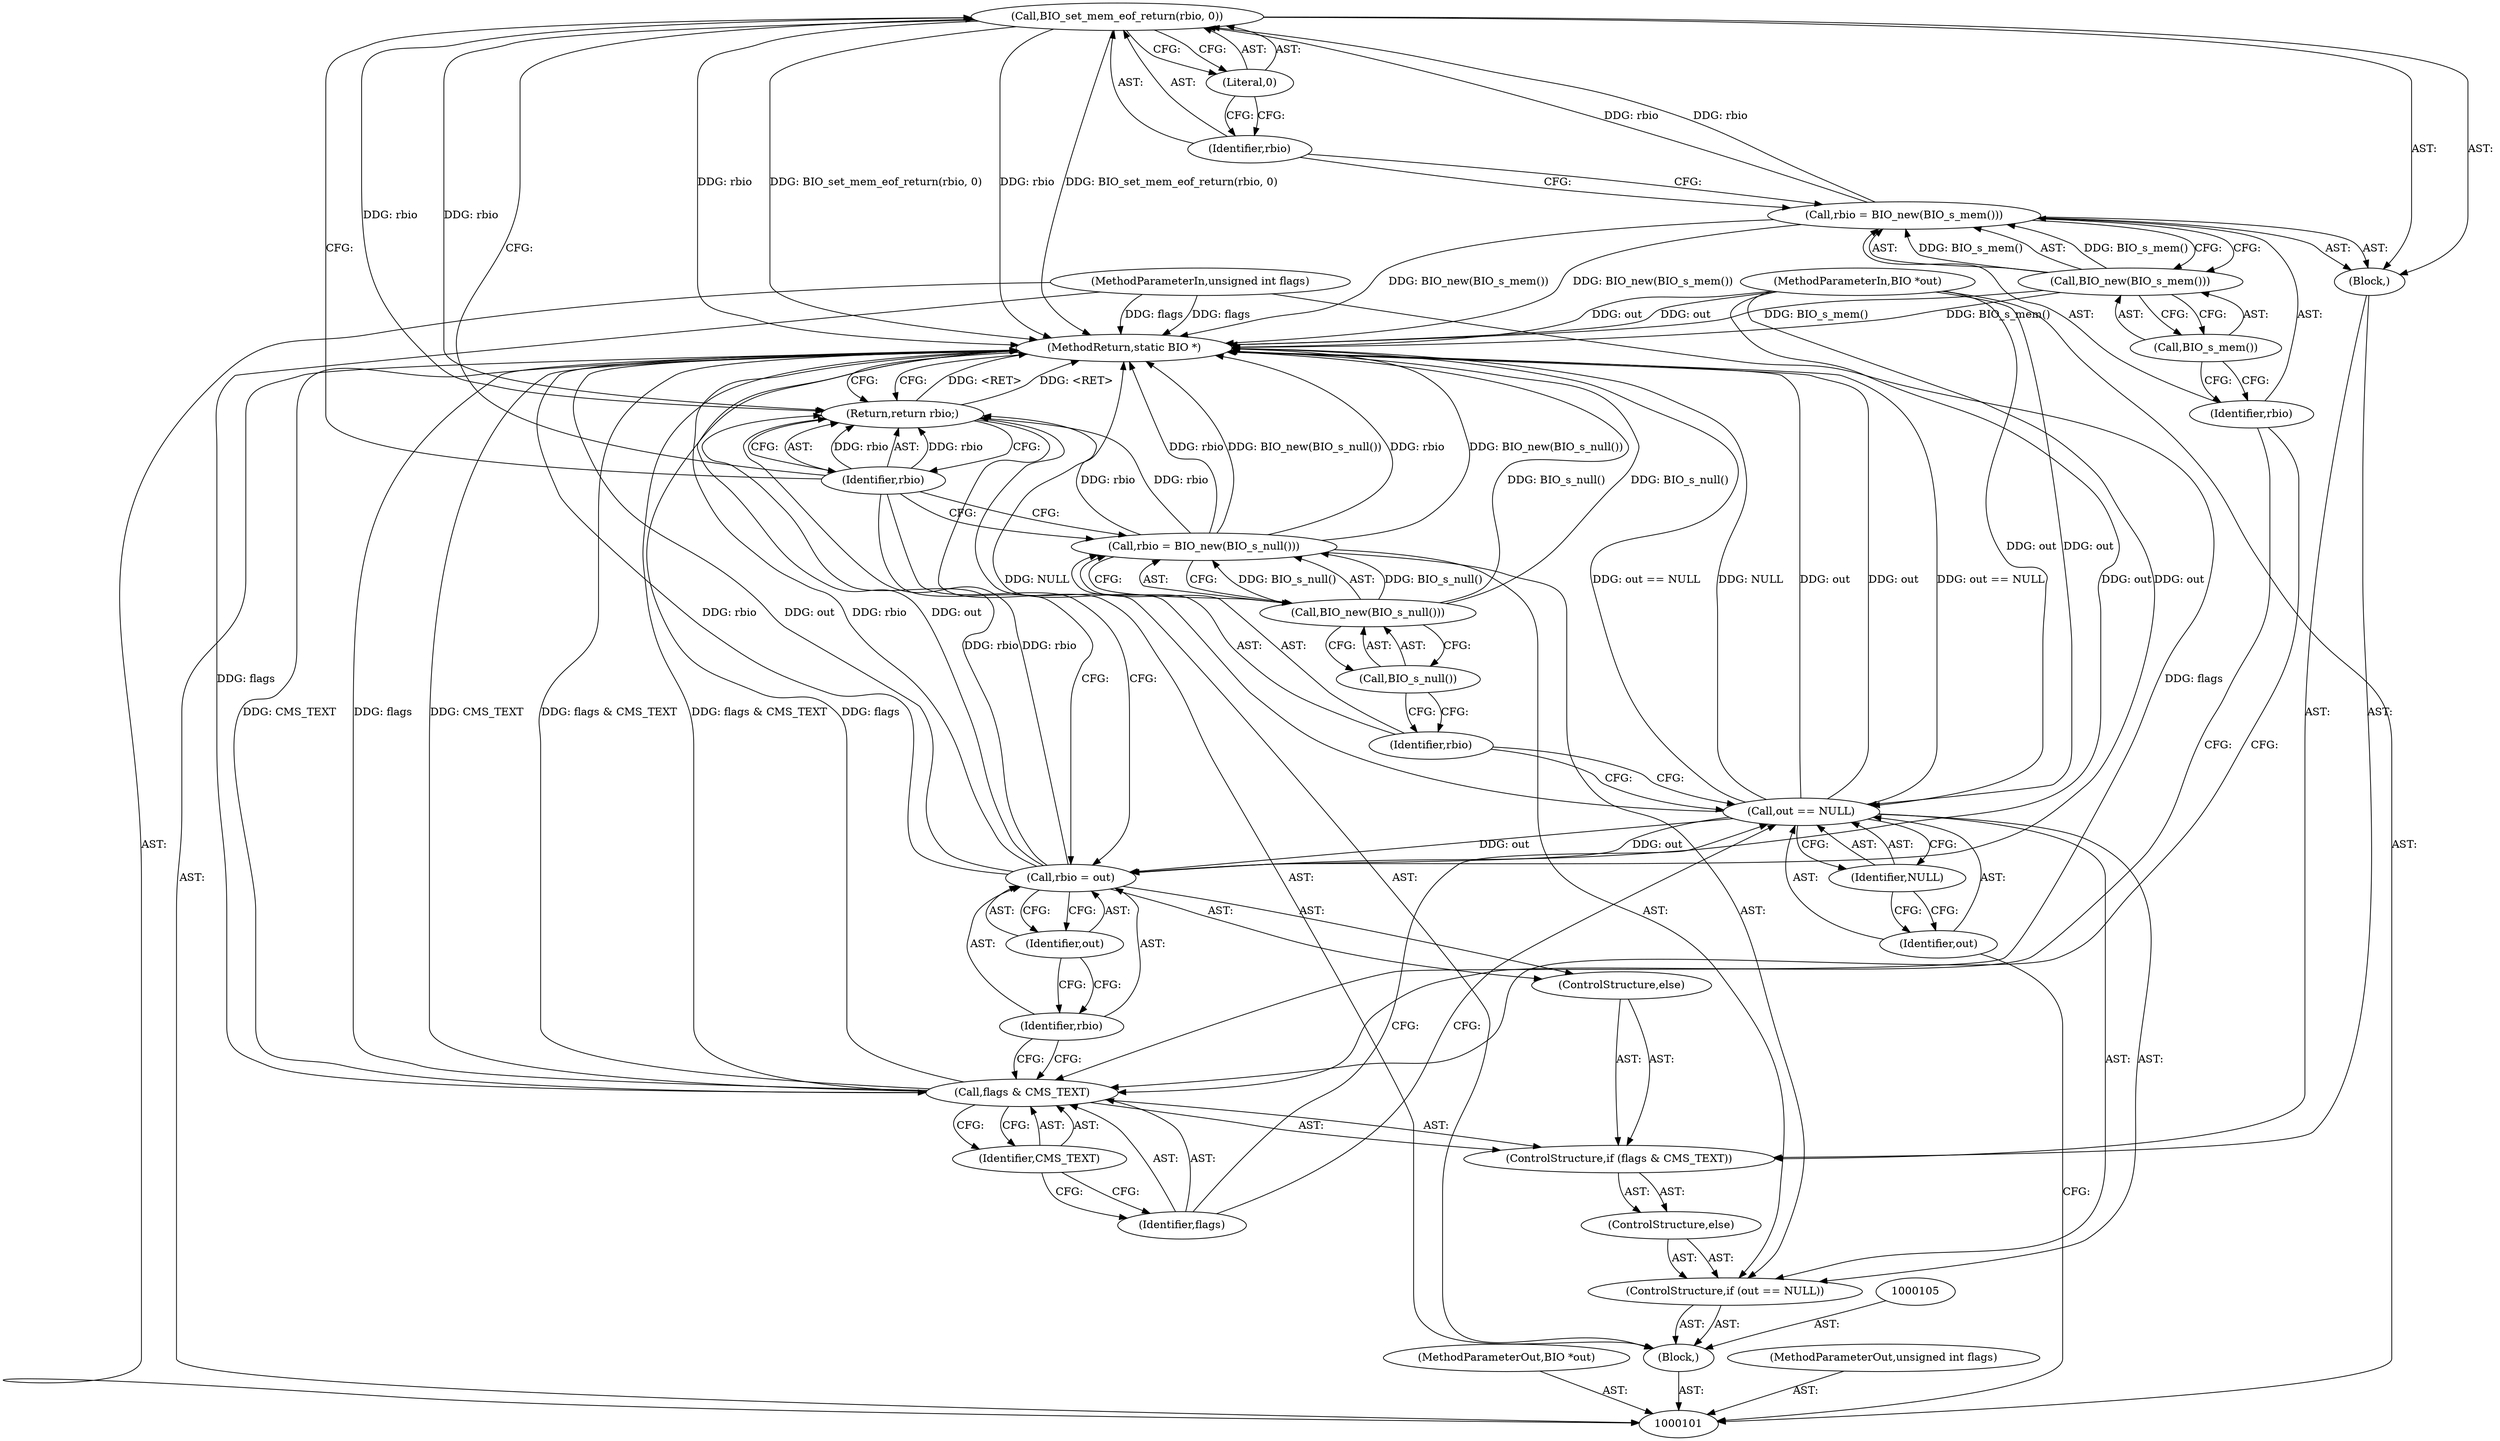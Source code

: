 digraph "0_openssl_cd30f03ac5bf2962f44bd02ae8d88245dff2f12c_0" {
"1000124" [label="(Call,BIO_set_mem_eof_return(rbio, 0))"];
"1000125" [label="(Identifier,rbio)"];
"1000126" [label="(Literal,0)"];
"1000127" [label="(ControlStructure,else)"];
"1000128" [label="(Call,rbio = out)"];
"1000129" [label="(Identifier,rbio)"];
"1000130" [label="(Identifier,out)"];
"1000131" [label="(Return,return rbio;)"];
"1000132" [label="(Identifier,rbio)"];
"1000133" [label="(MethodReturn,static BIO *)"];
"1000102" [label="(MethodParameterIn,BIO *out)"];
"1000331" [label="(MethodParameterOut,BIO *out)"];
"1000103" [label="(MethodParameterIn,unsigned int flags)"];
"1000332" [label="(MethodParameterOut,unsigned int flags)"];
"1000104" [label="(Block,)"];
"1000109" [label="(Identifier,NULL)"];
"1000106" [label="(ControlStructure,if (out == NULL))"];
"1000107" [label="(Call,out == NULL)"];
"1000108" [label="(Identifier,out)"];
"1000113" [label="(Call,BIO_s_null())"];
"1000110" [label="(Call,rbio = BIO_new(BIO_s_null()))"];
"1000111" [label="(Identifier,rbio)"];
"1000112" [label="(Call,BIO_new(BIO_s_null()))"];
"1000116" [label="(Call,flags & CMS_TEXT)"];
"1000117" [label="(Identifier,flags)"];
"1000118" [label="(Identifier,CMS_TEXT)"];
"1000114" [label="(ControlStructure,else)"];
"1000115" [label="(ControlStructure,if (flags & CMS_TEXT))"];
"1000119" [label="(Block,)"];
"1000123" [label="(Call,BIO_s_mem())"];
"1000120" [label="(Call,rbio = BIO_new(BIO_s_mem()))"];
"1000121" [label="(Identifier,rbio)"];
"1000122" [label="(Call,BIO_new(BIO_s_mem()))"];
"1000124" -> "1000119"  [label="AST: "];
"1000124" -> "1000126"  [label="CFG: "];
"1000125" -> "1000124"  [label="AST: "];
"1000126" -> "1000124"  [label="AST: "];
"1000132" -> "1000124"  [label="CFG: "];
"1000124" -> "1000133"  [label="DDG: rbio"];
"1000124" -> "1000133"  [label="DDG: BIO_set_mem_eof_return(rbio, 0)"];
"1000120" -> "1000124"  [label="DDG: rbio"];
"1000124" -> "1000131"  [label="DDG: rbio"];
"1000125" -> "1000124"  [label="AST: "];
"1000125" -> "1000120"  [label="CFG: "];
"1000126" -> "1000125"  [label="CFG: "];
"1000126" -> "1000124"  [label="AST: "];
"1000126" -> "1000125"  [label="CFG: "];
"1000124" -> "1000126"  [label="CFG: "];
"1000127" -> "1000115"  [label="AST: "];
"1000128" -> "1000127"  [label="AST: "];
"1000128" -> "1000127"  [label="AST: "];
"1000128" -> "1000130"  [label="CFG: "];
"1000129" -> "1000128"  [label="AST: "];
"1000130" -> "1000128"  [label="AST: "];
"1000132" -> "1000128"  [label="CFG: "];
"1000128" -> "1000133"  [label="DDG: out"];
"1000128" -> "1000133"  [label="DDG: rbio"];
"1000107" -> "1000128"  [label="DDG: out"];
"1000102" -> "1000128"  [label="DDG: out"];
"1000128" -> "1000131"  [label="DDG: rbio"];
"1000129" -> "1000128"  [label="AST: "];
"1000129" -> "1000116"  [label="CFG: "];
"1000130" -> "1000129"  [label="CFG: "];
"1000130" -> "1000128"  [label="AST: "];
"1000130" -> "1000129"  [label="CFG: "];
"1000128" -> "1000130"  [label="CFG: "];
"1000131" -> "1000104"  [label="AST: "];
"1000131" -> "1000132"  [label="CFG: "];
"1000132" -> "1000131"  [label="AST: "];
"1000133" -> "1000131"  [label="CFG: "];
"1000131" -> "1000133"  [label="DDG: <RET>"];
"1000132" -> "1000131"  [label="DDG: rbio"];
"1000124" -> "1000131"  [label="DDG: rbio"];
"1000128" -> "1000131"  [label="DDG: rbio"];
"1000110" -> "1000131"  [label="DDG: rbio"];
"1000132" -> "1000131"  [label="AST: "];
"1000132" -> "1000110"  [label="CFG: "];
"1000132" -> "1000124"  [label="CFG: "];
"1000132" -> "1000128"  [label="CFG: "];
"1000131" -> "1000132"  [label="CFG: "];
"1000132" -> "1000131"  [label="DDG: rbio"];
"1000133" -> "1000101"  [label="AST: "];
"1000133" -> "1000131"  [label="CFG: "];
"1000116" -> "1000133"  [label="DDG: flags"];
"1000116" -> "1000133"  [label="DDG: CMS_TEXT"];
"1000116" -> "1000133"  [label="DDG: flags & CMS_TEXT"];
"1000128" -> "1000133"  [label="DDG: out"];
"1000128" -> "1000133"  [label="DDG: rbio"];
"1000124" -> "1000133"  [label="DDG: rbio"];
"1000124" -> "1000133"  [label="DDG: BIO_set_mem_eof_return(rbio, 0)"];
"1000107" -> "1000133"  [label="DDG: out"];
"1000107" -> "1000133"  [label="DDG: out == NULL"];
"1000107" -> "1000133"  [label="DDG: NULL"];
"1000122" -> "1000133"  [label="DDG: BIO_s_mem()"];
"1000120" -> "1000133"  [label="DDG: BIO_new(BIO_s_mem())"];
"1000103" -> "1000133"  [label="DDG: flags"];
"1000102" -> "1000133"  [label="DDG: out"];
"1000110" -> "1000133"  [label="DDG: BIO_new(BIO_s_null())"];
"1000110" -> "1000133"  [label="DDG: rbio"];
"1000112" -> "1000133"  [label="DDG: BIO_s_null()"];
"1000131" -> "1000133"  [label="DDG: <RET>"];
"1000102" -> "1000101"  [label="AST: "];
"1000102" -> "1000133"  [label="DDG: out"];
"1000102" -> "1000107"  [label="DDG: out"];
"1000102" -> "1000128"  [label="DDG: out"];
"1000331" -> "1000101"  [label="AST: "];
"1000103" -> "1000101"  [label="AST: "];
"1000103" -> "1000133"  [label="DDG: flags"];
"1000103" -> "1000116"  [label="DDG: flags"];
"1000332" -> "1000101"  [label="AST: "];
"1000104" -> "1000101"  [label="AST: "];
"1000105" -> "1000104"  [label="AST: "];
"1000106" -> "1000104"  [label="AST: "];
"1000131" -> "1000104"  [label="AST: "];
"1000109" -> "1000107"  [label="AST: "];
"1000109" -> "1000108"  [label="CFG: "];
"1000107" -> "1000109"  [label="CFG: "];
"1000106" -> "1000104"  [label="AST: "];
"1000107" -> "1000106"  [label="AST: "];
"1000110" -> "1000106"  [label="AST: "];
"1000114" -> "1000106"  [label="AST: "];
"1000107" -> "1000106"  [label="AST: "];
"1000107" -> "1000109"  [label="CFG: "];
"1000108" -> "1000107"  [label="AST: "];
"1000109" -> "1000107"  [label="AST: "];
"1000111" -> "1000107"  [label="CFG: "];
"1000117" -> "1000107"  [label="CFG: "];
"1000107" -> "1000133"  [label="DDG: out"];
"1000107" -> "1000133"  [label="DDG: out == NULL"];
"1000107" -> "1000133"  [label="DDG: NULL"];
"1000102" -> "1000107"  [label="DDG: out"];
"1000107" -> "1000128"  [label="DDG: out"];
"1000108" -> "1000107"  [label="AST: "];
"1000108" -> "1000101"  [label="CFG: "];
"1000109" -> "1000108"  [label="CFG: "];
"1000113" -> "1000112"  [label="AST: "];
"1000113" -> "1000111"  [label="CFG: "];
"1000112" -> "1000113"  [label="CFG: "];
"1000110" -> "1000106"  [label="AST: "];
"1000110" -> "1000112"  [label="CFG: "];
"1000111" -> "1000110"  [label="AST: "];
"1000112" -> "1000110"  [label="AST: "];
"1000132" -> "1000110"  [label="CFG: "];
"1000110" -> "1000133"  [label="DDG: BIO_new(BIO_s_null())"];
"1000110" -> "1000133"  [label="DDG: rbio"];
"1000112" -> "1000110"  [label="DDG: BIO_s_null()"];
"1000110" -> "1000131"  [label="DDG: rbio"];
"1000111" -> "1000110"  [label="AST: "];
"1000111" -> "1000107"  [label="CFG: "];
"1000113" -> "1000111"  [label="CFG: "];
"1000112" -> "1000110"  [label="AST: "];
"1000112" -> "1000113"  [label="CFG: "];
"1000113" -> "1000112"  [label="AST: "];
"1000110" -> "1000112"  [label="CFG: "];
"1000112" -> "1000133"  [label="DDG: BIO_s_null()"];
"1000112" -> "1000110"  [label="DDG: BIO_s_null()"];
"1000116" -> "1000115"  [label="AST: "];
"1000116" -> "1000118"  [label="CFG: "];
"1000117" -> "1000116"  [label="AST: "];
"1000118" -> "1000116"  [label="AST: "];
"1000121" -> "1000116"  [label="CFG: "];
"1000129" -> "1000116"  [label="CFG: "];
"1000116" -> "1000133"  [label="DDG: flags"];
"1000116" -> "1000133"  [label="DDG: CMS_TEXT"];
"1000116" -> "1000133"  [label="DDG: flags & CMS_TEXT"];
"1000103" -> "1000116"  [label="DDG: flags"];
"1000117" -> "1000116"  [label="AST: "];
"1000117" -> "1000107"  [label="CFG: "];
"1000118" -> "1000117"  [label="CFG: "];
"1000118" -> "1000116"  [label="AST: "];
"1000118" -> "1000117"  [label="CFG: "];
"1000116" -> "1000118"  [label="CFG: "];
"1000114" -> "1000106"  [label="AST: "];
"1000115" -> "1000114"  [label="AST: "];
"1000115" -> "1000114"  [label="AST: "];
"1000116" -> "1000115"  [label="AST: "];
"1000119" -> "1000115"  [label="AST: "];
"1000127" -> "1000115"  [label="AST: "];
"1000119" -> "1000115"  [label="AST: "];
"1000120" -> "1000119"  [label="AST: "];
"1000124" -> "1000119"  [label="AST: "];
"1000123" -> "1000122"  [label="AST: "];
"1000123" -> "1000121"  [label="CFG: "];
"1000122" -> "1000123"  [label="CFG: "];
"1000120" -> "1000119"  [label="AST: "];
"1000120" -> "1000122"  [label="CFG: "];
"1000121" -> "1000120"  [label="AST: "];
"1000122" -> "1000120"  [label="AST: "];
"1000125" -> "1000120"  [label="CFG: "];
"1000120" -> "1000133"  [label="DDG: BIO_new(BIO_s_mem())"];
"1000122" -> "1000120"  [label="DDG: BIO_s_mem()"];
"1000120" -> "1000124"  [label="DDG: rbio"];
"1000121" -> "1000120"  [label="AST: "];
"1000121" -> "1000116"  [label="CFG: "];
"1000123" -> "1000121"  [label="CFG: "];
"1000122" -> "1000120"  [label="AST: "];
"1000122" -> "1000123"  [label="CFG: "];
"1000123" -> "1000122"  [label="AST: "];
"1000120" -> "1000122"  [label="CFG: "];
"1000122" -> "1000133"  [label="DDG: BIO_s_mem()"];
"1000122" -> "1000120"  [label="DDG: BIO_s_mem()"];
}
